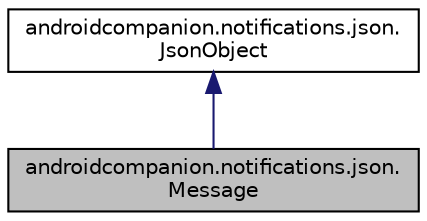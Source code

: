 digraph "androidcompanion.notifications.json.Message"
{
  edge [fontname="Helvetica",fontsize="10",labelfontname="Helvetica",labelfontsize="10"];
  node [fontname="Helvetica",fontsize="10",shape=record];
  Node2 [label="androidcompanion.notifications.json.\lMessage",height=0.2,width=0.4,color="black", fillcolor="grey75", style="filled", fontcolor="black"];
  Node3 -> Node2 [dir="back",color="midnightblue",fontsize="10",style="solid",fontname="Helvetica"];
  Node3 [label="androidcompanion.notifications.json.\lJsonObject",height=0.2,width=0.4,color="black", fillcolor="white", style="filled",URL="$classandroidcompanion_1_1notifications_1_1json_1_1_json_object.html"];
}
